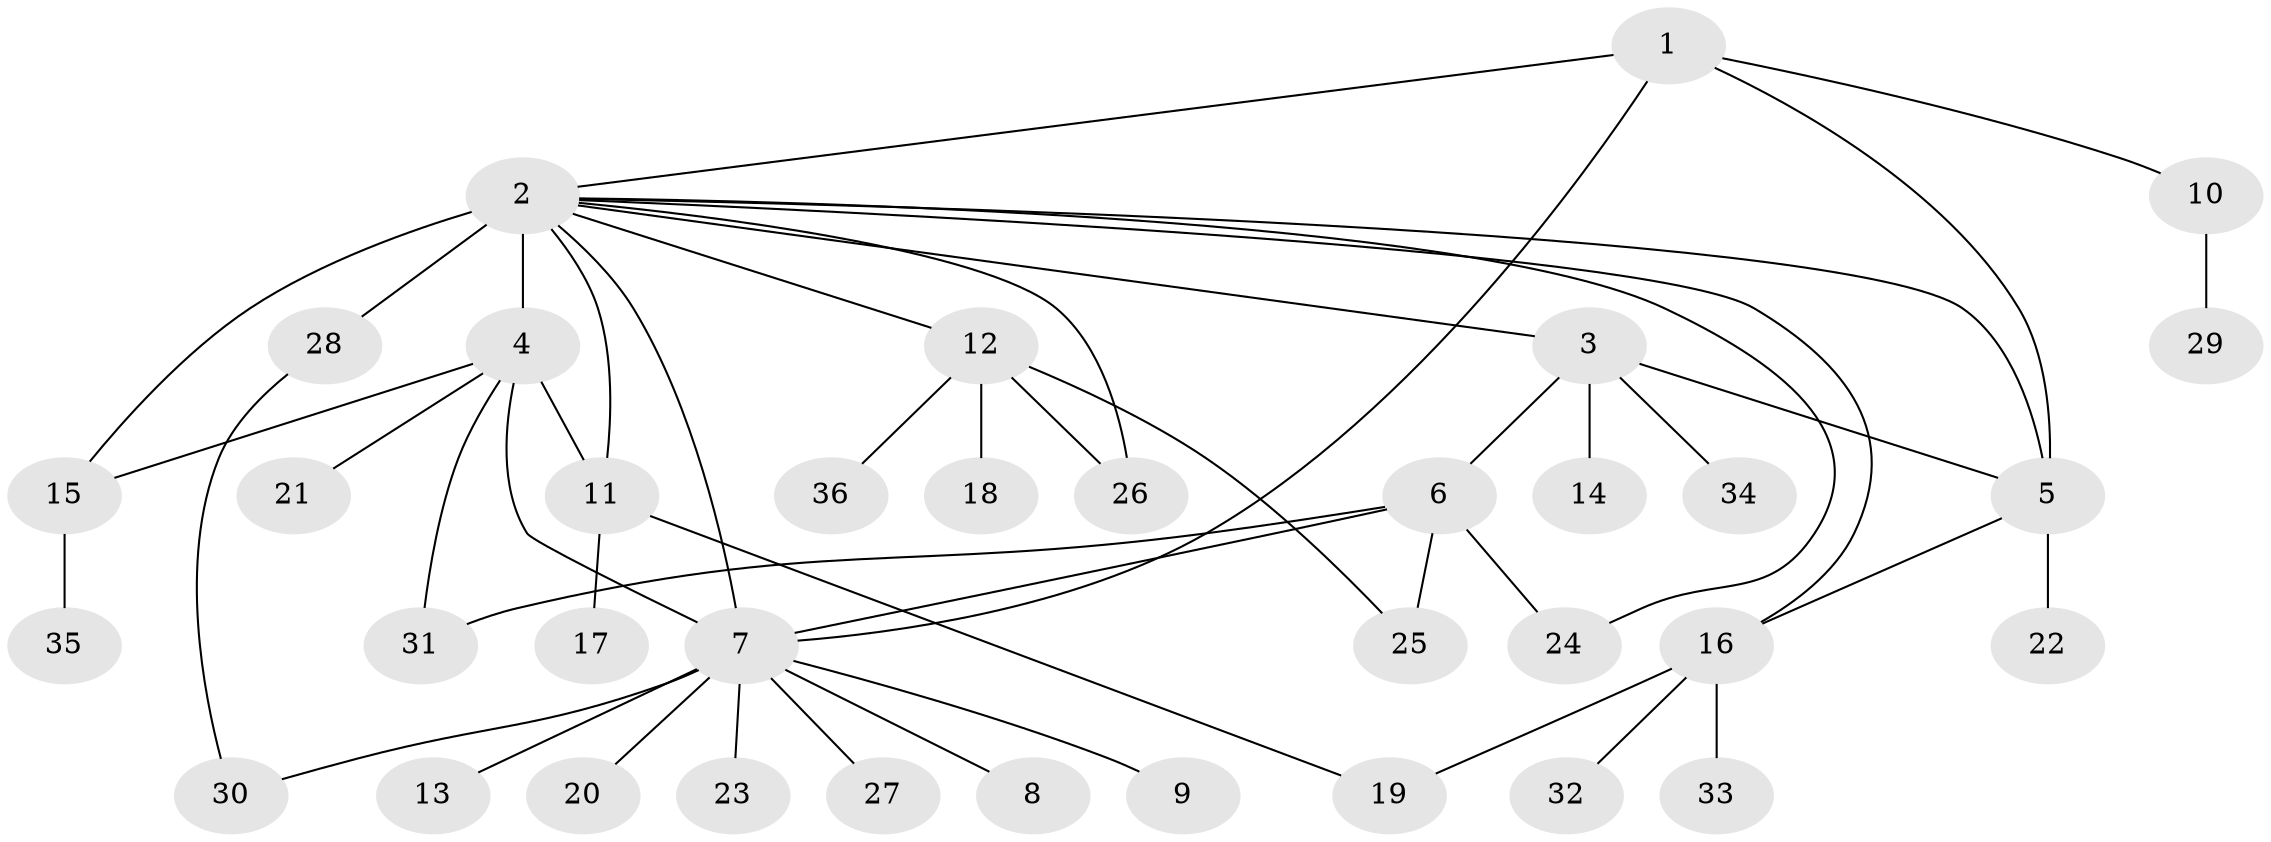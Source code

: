 // original degree distribution, {1: 0.5774647887323944, 5: 0.014084507042253521, 34: 0.014084507042253521, 6: 0.04225352112676056, 3: 0.08450704225352113, 8: 0.014084507042253521, 13: 0.014084507042253521, 2: 0.18309859154929578, 7: 0.04225352112676056, 4: 0.014084507042253521}
// Generated by graph-tools (version 1.1) at 2025/50/03/04/25 22:50:16]
// undirected, 36 vertices, 49 edges
graph export_dot {
  node [color=gray90,style=filled];
  1;
  2;
  3;
  4;
  5;
  6;
  7;
  8;
  9;
  10;
  11;
  12;
  13;
  14;
  15;
  16;
  17;
  18;
  19;
  20;
  21;
  22;
  23;
  24;
  25;
  26;
  27;
  28;
  29;
  30;
  31;
  32;
  33;
  34;
  35;
  36;
  1 -- 2 [weight=1.0];
  1 -- 5 [weight=1.0];
  1 -- 7 [weight=1.0];
  1 -- 10 [weight=1.0];
  2 -- 3 [weight=1.0];
  2 -- 4 [weight=14.0];
  2 -- 5 [weight=1.0];
  2 -- 7 [weight=1.0];
  2 -- 11 [weight=1.0];
  2 -- 12 [weight=1.0];
  2 -- 15 [weight=1.0];
  2 -- 16 [weight=1.0];
  2 -- 24 [weight=1.0];
  2 -- 26 [weight=1.0];
  2 -- 28 [weight=1.0];
  3 -- 5 [weight=1.0];
  3 -- 6 [weight=1.0];
  3 -- 14 [weight=1.0];
  3 -- 34 [weight=1.0];
  4 -- 7 [weight=1.0];
  4 -- 11 [weight=1.0];
  4 -- 15 [weight=2.0];
  4 -- 21 [weight=1.0];
  4 -- 31 [weight=1.0];
  5 -- 16 [weight=1.0];
  5 -- 22 [weight=2.0];
  6 -- 7 [weight=1.0];
  6 -- 24 [weight=1.0];
  6 -- 25 [weight=1.0];
  6 -- 31 [weight=1.0];
  7 -- 8 [weight=1.0];
  7 -- 9 [weight=1.0];
  7 -- 13 [weight=1.0];
  7 -- 20 [weight=1.0];
  7 -- 23 [weight=1.0];
  7 -- 27 [weight=1.0];
  7 -- 30 [weight=1.0];
  10 -- 29 [weight=1.0];
  11 -- 17 [weight=1.0];
  11 -- 19 [weight=2.0];
  12 -- 18 [weight=1.0];
  12 -- 25 [weight=1.0];
  12 -- 26 [weight=1.0];
  12 -- 36 [weight=1.0];
  15 -- 35 [weight=1.0];
  16 -- 19 [weight=2.0];
  16 -- 32 [weight=1.0];
  16 -- 33 [weight=1.0];
  28 -- 30 [weight=1.0];
}
